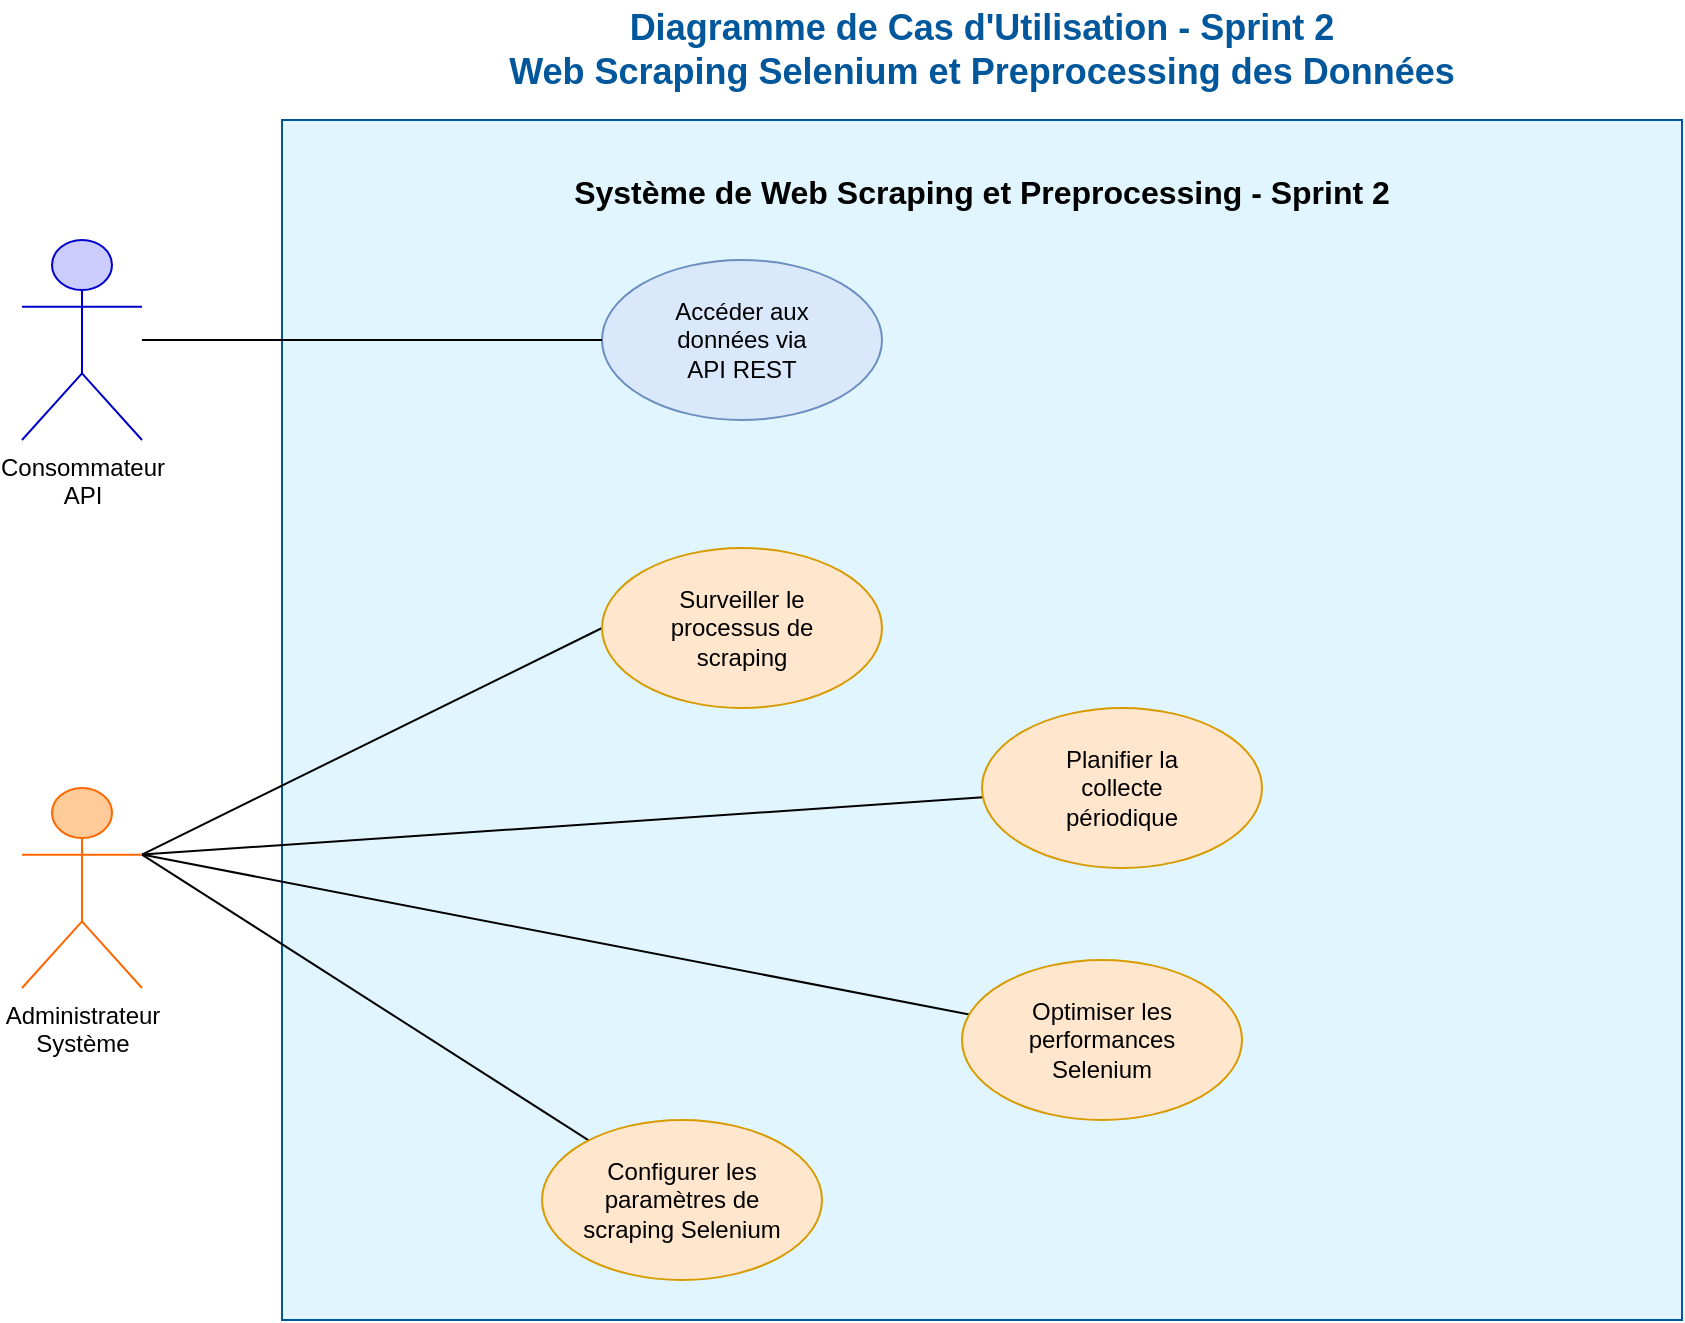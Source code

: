 <mxfile>
    <diagram name="Sprint2-Selenium-UseCase" id="sprint2-selenium-usecase">
        <mxGraphModel dx="454" dy="420" grid="1" gridSize="10" guides="1" tooltips="1" connect="1" arrows="1" fold="1" page="1" pageScale="1" pageWidth="1169" pageHeight="827" math="0" shadow="0">
            <root>
                <mxCell id="0"/>
                <mxCell id="1" parent="0"/>
                <mxCell id="system-boundary" value="Système de Web Scraping et Preprocessing - Sprint 2" style="rounded=0;whiteSpace=wrap;html=1;fillColor=#e1f5fe;strokeColor=#01579b;fontSize=16;fontStyle=1;verticalAlign=top;spacingTop=20;" parent="1" vertex="1">
                    <mxGeometry x="200" y="80" width="700" height="600" as="geometry"/>
                </mxCell>
                <mxCell id="2" style="edgeStyle=none;html=1;exitX=1;exitY=0.333;exitDx=0;exitDy=0;exitPerimeter=0;entryX=0;entryY=0.5;entryDx=0;entryDy=0;endArrow=none;endFill=0;" parent="1" source="administrator" target="monitor-scraping" edge="1">
                    <mxGeometry relative="1" as="geometry"/>
                </mxCell>
                <mxCell id="3" style="edgeStyle=none;html=1;exitX=1;exitY=0.333;exitDx=0;exitDy=0;exitPerimeter=0;endArrow=none;endFill=0;" parent="1" source="administrator" target="schedule-collection" edge="1">
                    <mxGeometry relative="1" as="geometry"/>
                </mxCell>
                <mxCell id="4" style="edgeStyle=none;html=1;exitX=1;exitY=0.333;exitDx=0;exitDy=0;exitPerimeter=0;endArrow=none;endFill=0;" parent="1" source="administrator" target="configure-scraping" edge="1">
                    <mxGeometry relative="1" as="geometry"/>
                </mxCell>
                <mxCell id="5" style="edgeStyle=none;html=1;exitX=1;exitY=0.333;exitDx=0;exitDy=0;exitPerimeter=0;endArrow=none;endFill=0;" parent="1" source="administrator" target="optimize-performance" edge="1">
                    <mxGeometry relative="1" as="geometry"/>
                </mxCell>
                <mxCell id="administrator" value="Administrateur&lt;br&gt;Système" style="shape=umlActor;verticalLabelPosition=bottom;verticalAlign=top;html=1;outlineConnect=0;fillColor=#ffcc99;strokeColor=#ff6600;" parent="1" vertex="1">
                    <mxGeometry x="70" y="414" width="60" height="100" as="geometry"/>
                </mxCell>
                <mxCell id="api-consumer" value="Consommateur&lt;br&gt;API" style="shape=umlActor;verticalLabelPosition=bottom;verticalAlign=top;html=1;outlineConnect=0;fillColor=#ccccff;strokeColor=#0000cc;" parent="1" vertex="1">
                    <mxGeometry x="70" y="140" width="60" height="100" as="geometry"/>
                </mxCell>
                <mxCell id="configure-scraping" value="Configurer les&lt;br&gt;paramètres de&lt;br&gt;scraping Selenium" style="ellipse;whiteSpace=wrap;html=1;fillColor=#ffe6cc;strokeColor=#d79b00;" parent="1" vertex="1">
                    <mxGeometry x="330" y="580" width="140" height="80" as="geometry"/>
                </mxCell>
                <mxCell id="monitor-scraping" value="Surveiller le&lt;br&gt;processus de&lt;br&gt;scraping" style="ellipse;whiteSpace=wrap;html=1;fillColor=#ffe6cc;strokeColor=#d79b00;" parent="1" vertex="1">
                    <mxGeometry x="360" y="294" width="140" height="80" as="geometry"/>
                </mxCell>
                <mxCell id="schedule-collection" value="Planifier la&lt;br&gt;collecte&lt;br&gt;périodique" style="ellipse;whiteSpace=wrap;html=1;fillColor=#ffe6cc;strokeColor=#d79b00;" parent="1" vertex="1">
                    <mxGeometry x="550" y="374" width="140" height="80" as="geometry"/>
                </mxCell>
                <mxCell id="access-api" value="Accéder aux&lt;br&gt;données via&lt;br&gt;API REST" style="ellipse;whiteSpace=wrap;html=1;fillColor=#dae8fc;strokeColor=#6c8ebf;" parent="1" vertex="1">
                    <mxGeometry x="360" y="150" width="140" height="80" as="geometry"/>
                </mxCell>
                <mxCell id="optimize-performance" value="Optimiser les&lt;br&gt;performances&lt;br&gt;Selenium" style="ellipse;whiteSpace=wrap;html=1;fillColor=#ffe6cc;strokeColor=#d79b00;" parent="1" vertex="1">
                    <mxGeometry x="540" y="500" width="140" height="80" as="geometry"/>
                </mxCell>
                <mxCell id="api-access" value="" style="endArrow=none;html=1;rounded=0;" parent="1" source="api-consumer" target="access-api" edge="1">
                    <mxGeometry width="50" height="50" relative="1" as="geometry">
                        <mxPoint x="400" y="400" as="sourcePoint"/>
                        <mxPoint x="450" y="350" as="targetPoint"/>
                    </mxGeometry>
                </mxCell>
                <mxCell id="title" value="Diagramme de Cas d&#39;Utilisation - Sprint 2&lt;br&gt;Web Scraping Selenium et Preprocessing des Données" style="text;html=1;strokeColor=none;fillColor=none;align=center;verticalAlign=middle;whiteSpace=wrap;rounded=0;fontSize=18;fontStyle=1;fontColor=#01579b;" parent="1" vertex="1">
                    <mxGeometry x="300" y="20" width="500" height="50" as="geometry"/>
                </mxCell>
            </root>
        </mxGraphModel>
    </diagram>
</mxfile>